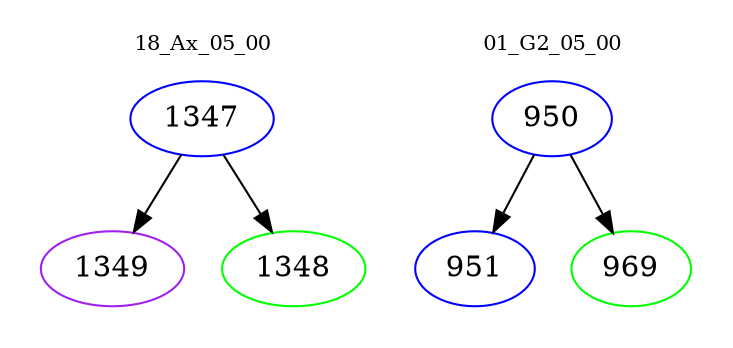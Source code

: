 digraph{
subgraph cluster_0 {
color = white
label = "18_Ax_05_00";
fontsize=10;
T0_1347 [label="1347", color="blue"]
T0_1347 -> T0_1349 [color="black"]
T0_1349 [label="1349", color="purple"]
T0_1347 -> T0_1348 [color="black"]
T0_1348 [label="1348", color="green"]
}
subgraph cluster_1 {
color = white
label = "01_G2_05_00";
fontsize=10;
T1_950 [label="950", color="blue"]
T1_950 -> T1_951 [color="black"]
T1_951 [label="951", color="blue"]
T1_950 -> T1_969 [color="black"]
T1_969 [label="969", color="green"]
}
}
